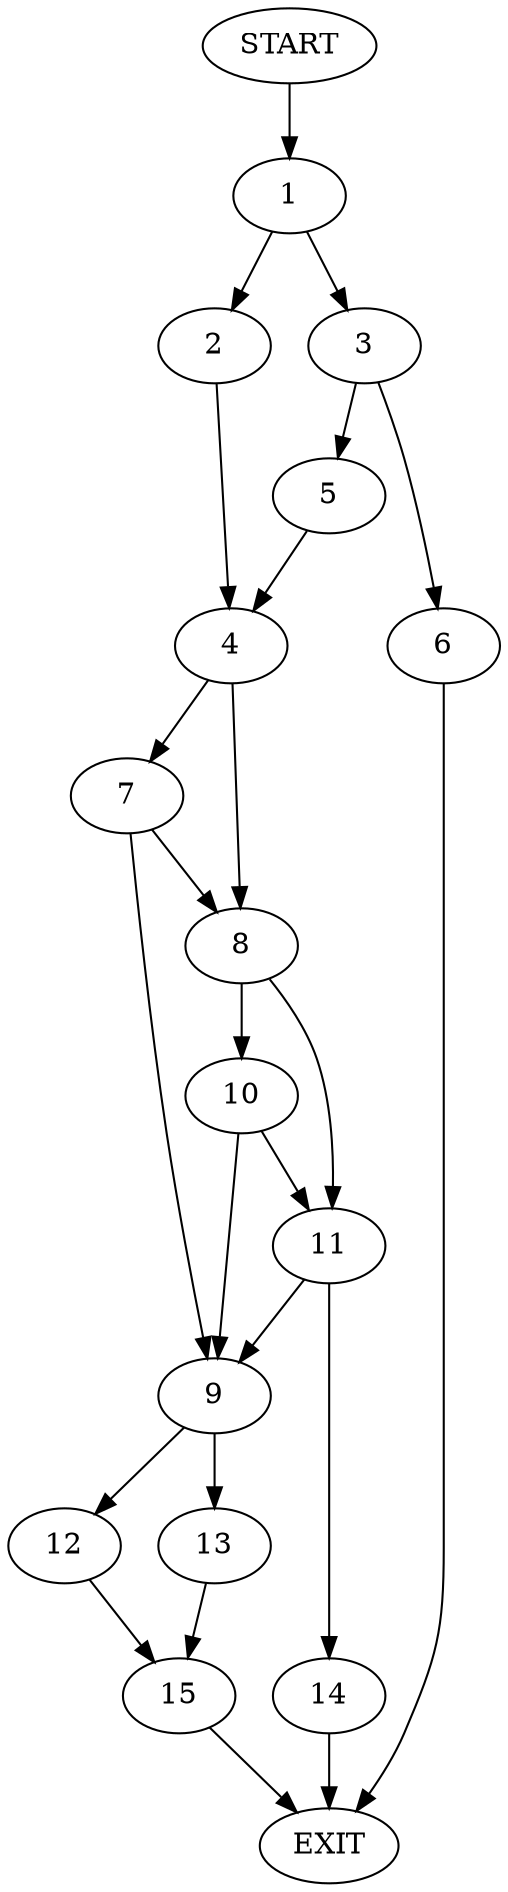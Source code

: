 digraph {
0 [label="START"]
16 [label="EXIT"]
0 -> 1
1 -> 2
1 -> 3
2 -> 4
3 -> 5
3 -> 6
4 -> 7
4 -> 8
6 -> 16
5 -> 4
7 -> 9
7 -> 8
8 -> 10
8 -> 11
9 -> 12
9 -> 13
10 -> 9
10 -> 11
11 -> 9
11 -> 14
14 -> 16
13 -> 15
12 -> 15
15 -> 16
}
